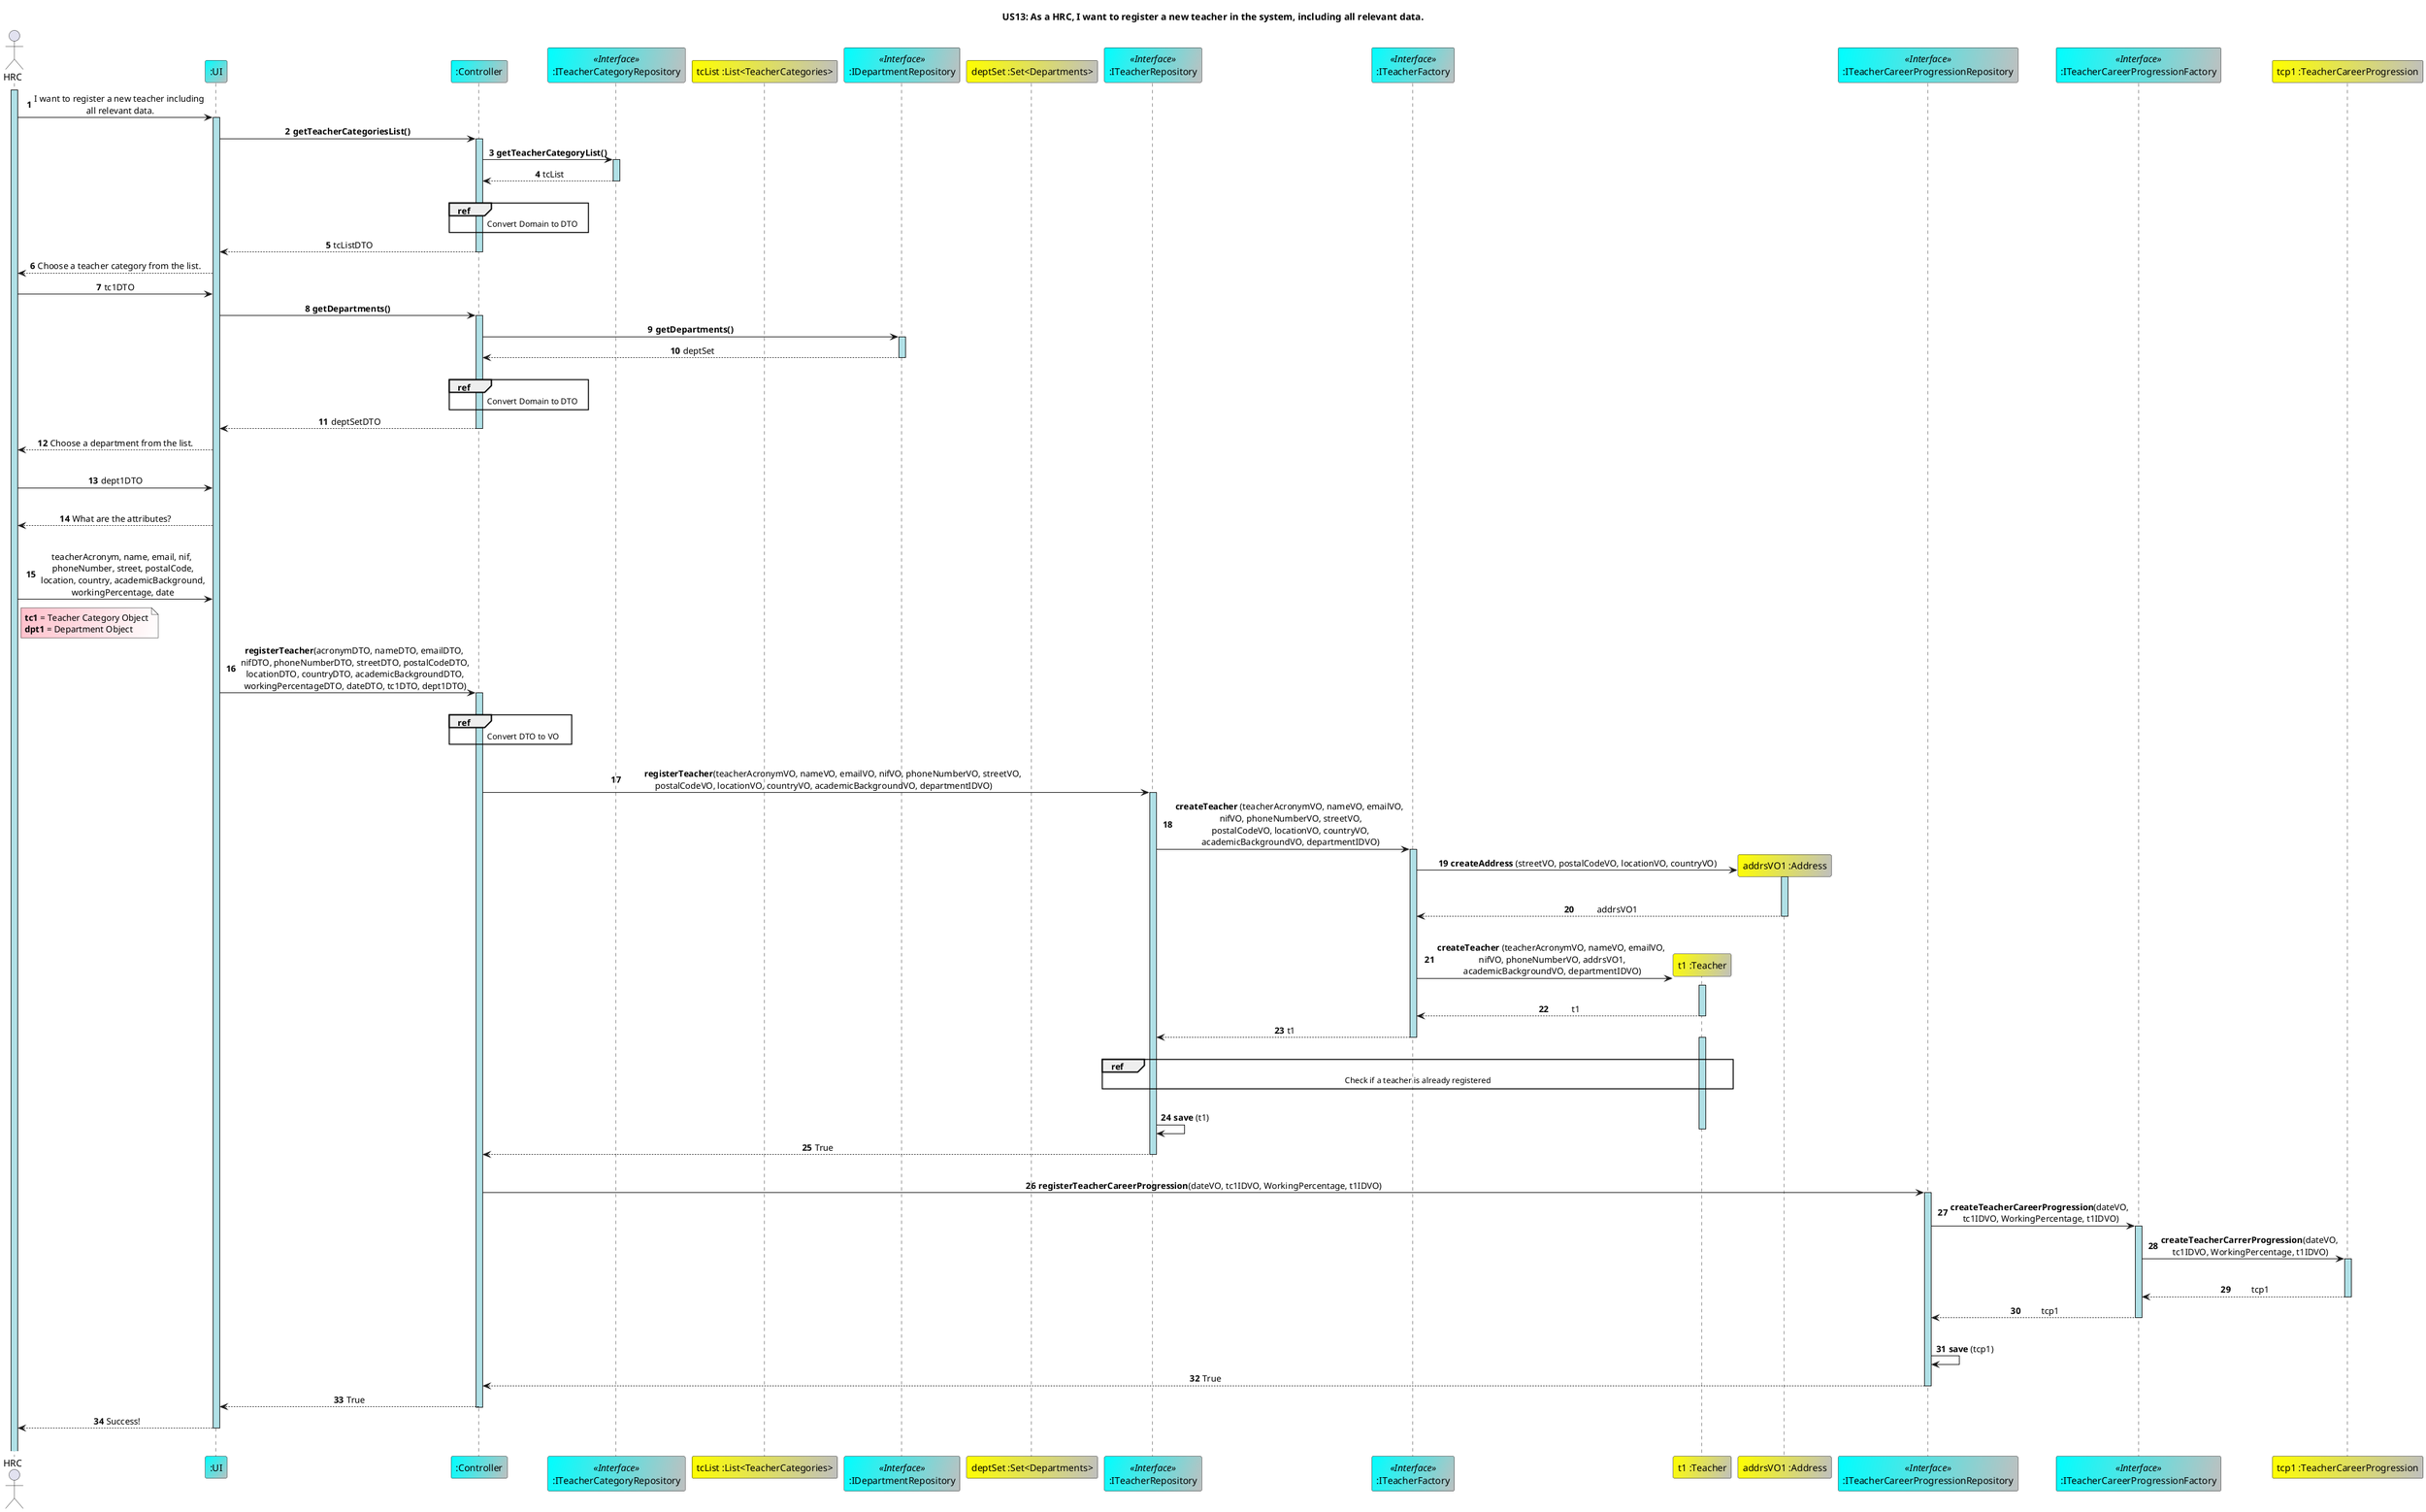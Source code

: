 @startuml
skinparam sequenceMessageAlign center
autonumber
skinparam sequenceLifeLineBackgroundColor PowderBlue

title US13: As a HRC, I want to register a new teacher in the system, including all relevant data.

actor HRC
participant ":UI" as UI #Cyan/Silver
participant ":Controller" as Controller #Cyan/Silver
participant ":ITeacherCategoryRepository" as TeacherCategoryRepository <<Interface>> #Cyan/Silver
participant "tcList :List<TeacherCategories>" as tcList #Yellow/Silver
participant ":IDepartmentRepository" as DepartmentRepository <<Interface>> #Cyan/Silver
participant "deptSet :Set<Departments>" as dptList #Yellow/Silver
participant ":ITeacherRepository" as TeacherRepository <<Interface>> #Cyan/Silver
participant ":ITeacherFactory" as TeacherFactory <<Interface>> #Cyan/Silver
participant "t1 :Teacher" as Teacher #Yellow/Silver
participant "addrsVO1 :Address" as Address #Yellow/Silver
participant ":ITeacherCareerProgressionRepository" as TeacherCareerProgressionRepository <<Interface>> #Cyan/Silver
participant ":ITeacherCareerProgressionFactory" as TeacherCareerProgressionFactory <<Interface>> #Cyan/Silver
participant "tcp1 :TeacherCareerProgression" as TeacherCareerProgression #Yellow/Silver

activate HRC
HRC -> UI: I want to register a new teacher including\n all relevant data.
activate UI

UI -> Controller: **getTeacherCategoriesList()**
activate Controller

Controller -> TeacherCategoryRepository: **getTeacherCategoryList()**
activate TeacherCategoryRepository

TeacherCategoryRepository --> Controller: tcList
deactivate TeacherCategoryRepository
|||
ref over Controller
    \t \t Convert Domain to DTO \t
end ref

Controller --> UI: tcListDTO
deactivate Controller

UI --> HRC: Choose a teacher category from the list.

HRC -> UI: tc1DTO

UI -> Controller: **getDepartments()**
activate Controller

Controller -> DepartmentRepository: **getDepartments()**
activate DepartmentRepository

DepartmentRepository --> Controller: deptSet
deactivate DepartmentRepository
|||
ref over Controller
    \t \t Convert Domain to DTO \t
end ref

Controller --> UI: deptSetDTO
deactivate Controller

UI --> HRC: Choose a department from the list.
|||
HRC -> UI: dept1DTO
|||
UI --> HRC: What are the attributes?
|||
HRC -> UI: teacherAcronym, name, email, nif,\n phoneNumber, street, postalCode,\n location, country, academicBackground,\n workingPercentage, date

Note Right HRC #Pink/White
    **tc1** = Teacher Category Object
    **dpt1** = Department Object
End Note

'--- Start of registerTeacher will all inputs ---

UI -> Controller: **registerTeacher**(acronymDTO, nameDTO, emailDTO,\n nifDTO, phoneNumberDTO, streetDTO, postalCodeDTO,\n locationDTO, countryDTO, academicBackgroundDTO,\n workingPercentageDTO, dateDTO, tc1DTO, dept1DTO)
activate Controller
|||
ref over Controller
    \t \t Convert DTO to VO \t
end ref
|||
Controller -> TeacherRepository:\t **registerTeacher**(teacherAcronymVO, nameVO, emailVO, nifVO, phoneNumberVO, streetVO,\n postalCodeVO, locationVO, countryVO, academicBackgroundVO, departmentIDVO)
activate TeacherRepository

TeacherRepository -> TeacherFactory: **createTeacher** (teacherAcronymVO, nameVO, emailVO,\n nifVO, phoneNumberVO, streetVO,\n postalCodeVO, locationVO, countryVO,\n academicBackgroundVO, departmentIDVO)
activate TeacherFactory

TeacherFactory -> Address **: **createAddress** (streetVO, postalCodeVO, locationVO, countryVO)
activate Address
|||
Address --> TeacherFactory:\t addrsVO1
deactivate Address
|||
TeacherFactory -> Teacher **: **createTeacher** (teacherAcronymVO, nameVO, emailVO,\n nifVO, phoneNumberVO, addrsVO1,\n academicBackgroundVO, departmentIDVO)
activate Teacher

|||
Teacher --> TeacherFactory: \t t1
deactivate Teacher

TeacherFactory --> TeacherRepository: t1
deactivate TeacherFactory
|||
activate Teacher
ref over TeacherRepository, Teacher
    Check if a teacher is already registered
end ref
|||
TeacherRepository -> TeacherRepository: **save** (t1)
deactivate Teacher

TeacherRepository --> Controller: True
deactivate TeacherRepository
|||
Controller -> TeacherCareerProgressionRepository: **registerTeacherCareerProgression**(dateVO, tc1IDVO, WorkingPercentage, t1IDVO)
activate TeacherCareerProgressionRepository

TeacherCareerProgressionRepository -> TeacherCareerProgressionFactory: **createTeacherCareerProgression**(dateVO,\n tc1IDVO, WorkingPercentage, t1IDVO)
activate TeacherCareerProgressionFactory

TeacherCareerProgressionFactory -> TeacherCareerProgression: **createTeacherCarrerProgression**(dateVO,\n tc1IDVO, WorkingPercentage, t1IDVO)
activate TeacherCareerProgression
|||
TeacherCareerProgression --> TeacherCareerProgressionFactory: \ttcp1
deactivate TeacherCareerProgression
TeacherCareerProgressionFactory --> TeacherCareerProgressionRepository: \ttcp1
deactivate TeacherCareerProgressionFactory
|||
TeacherCareerProgressionRepository -> TeacherCareerProgressionRepository: **save** (tcp1)
TeacherCareerProgressionRepository --> Controller: True
deactivate TeacherCareerProgressionRepository
Controller --> UI: True
deactivate Controller

UI --> HRC: Success!
deactivate UI
|||
@enduml